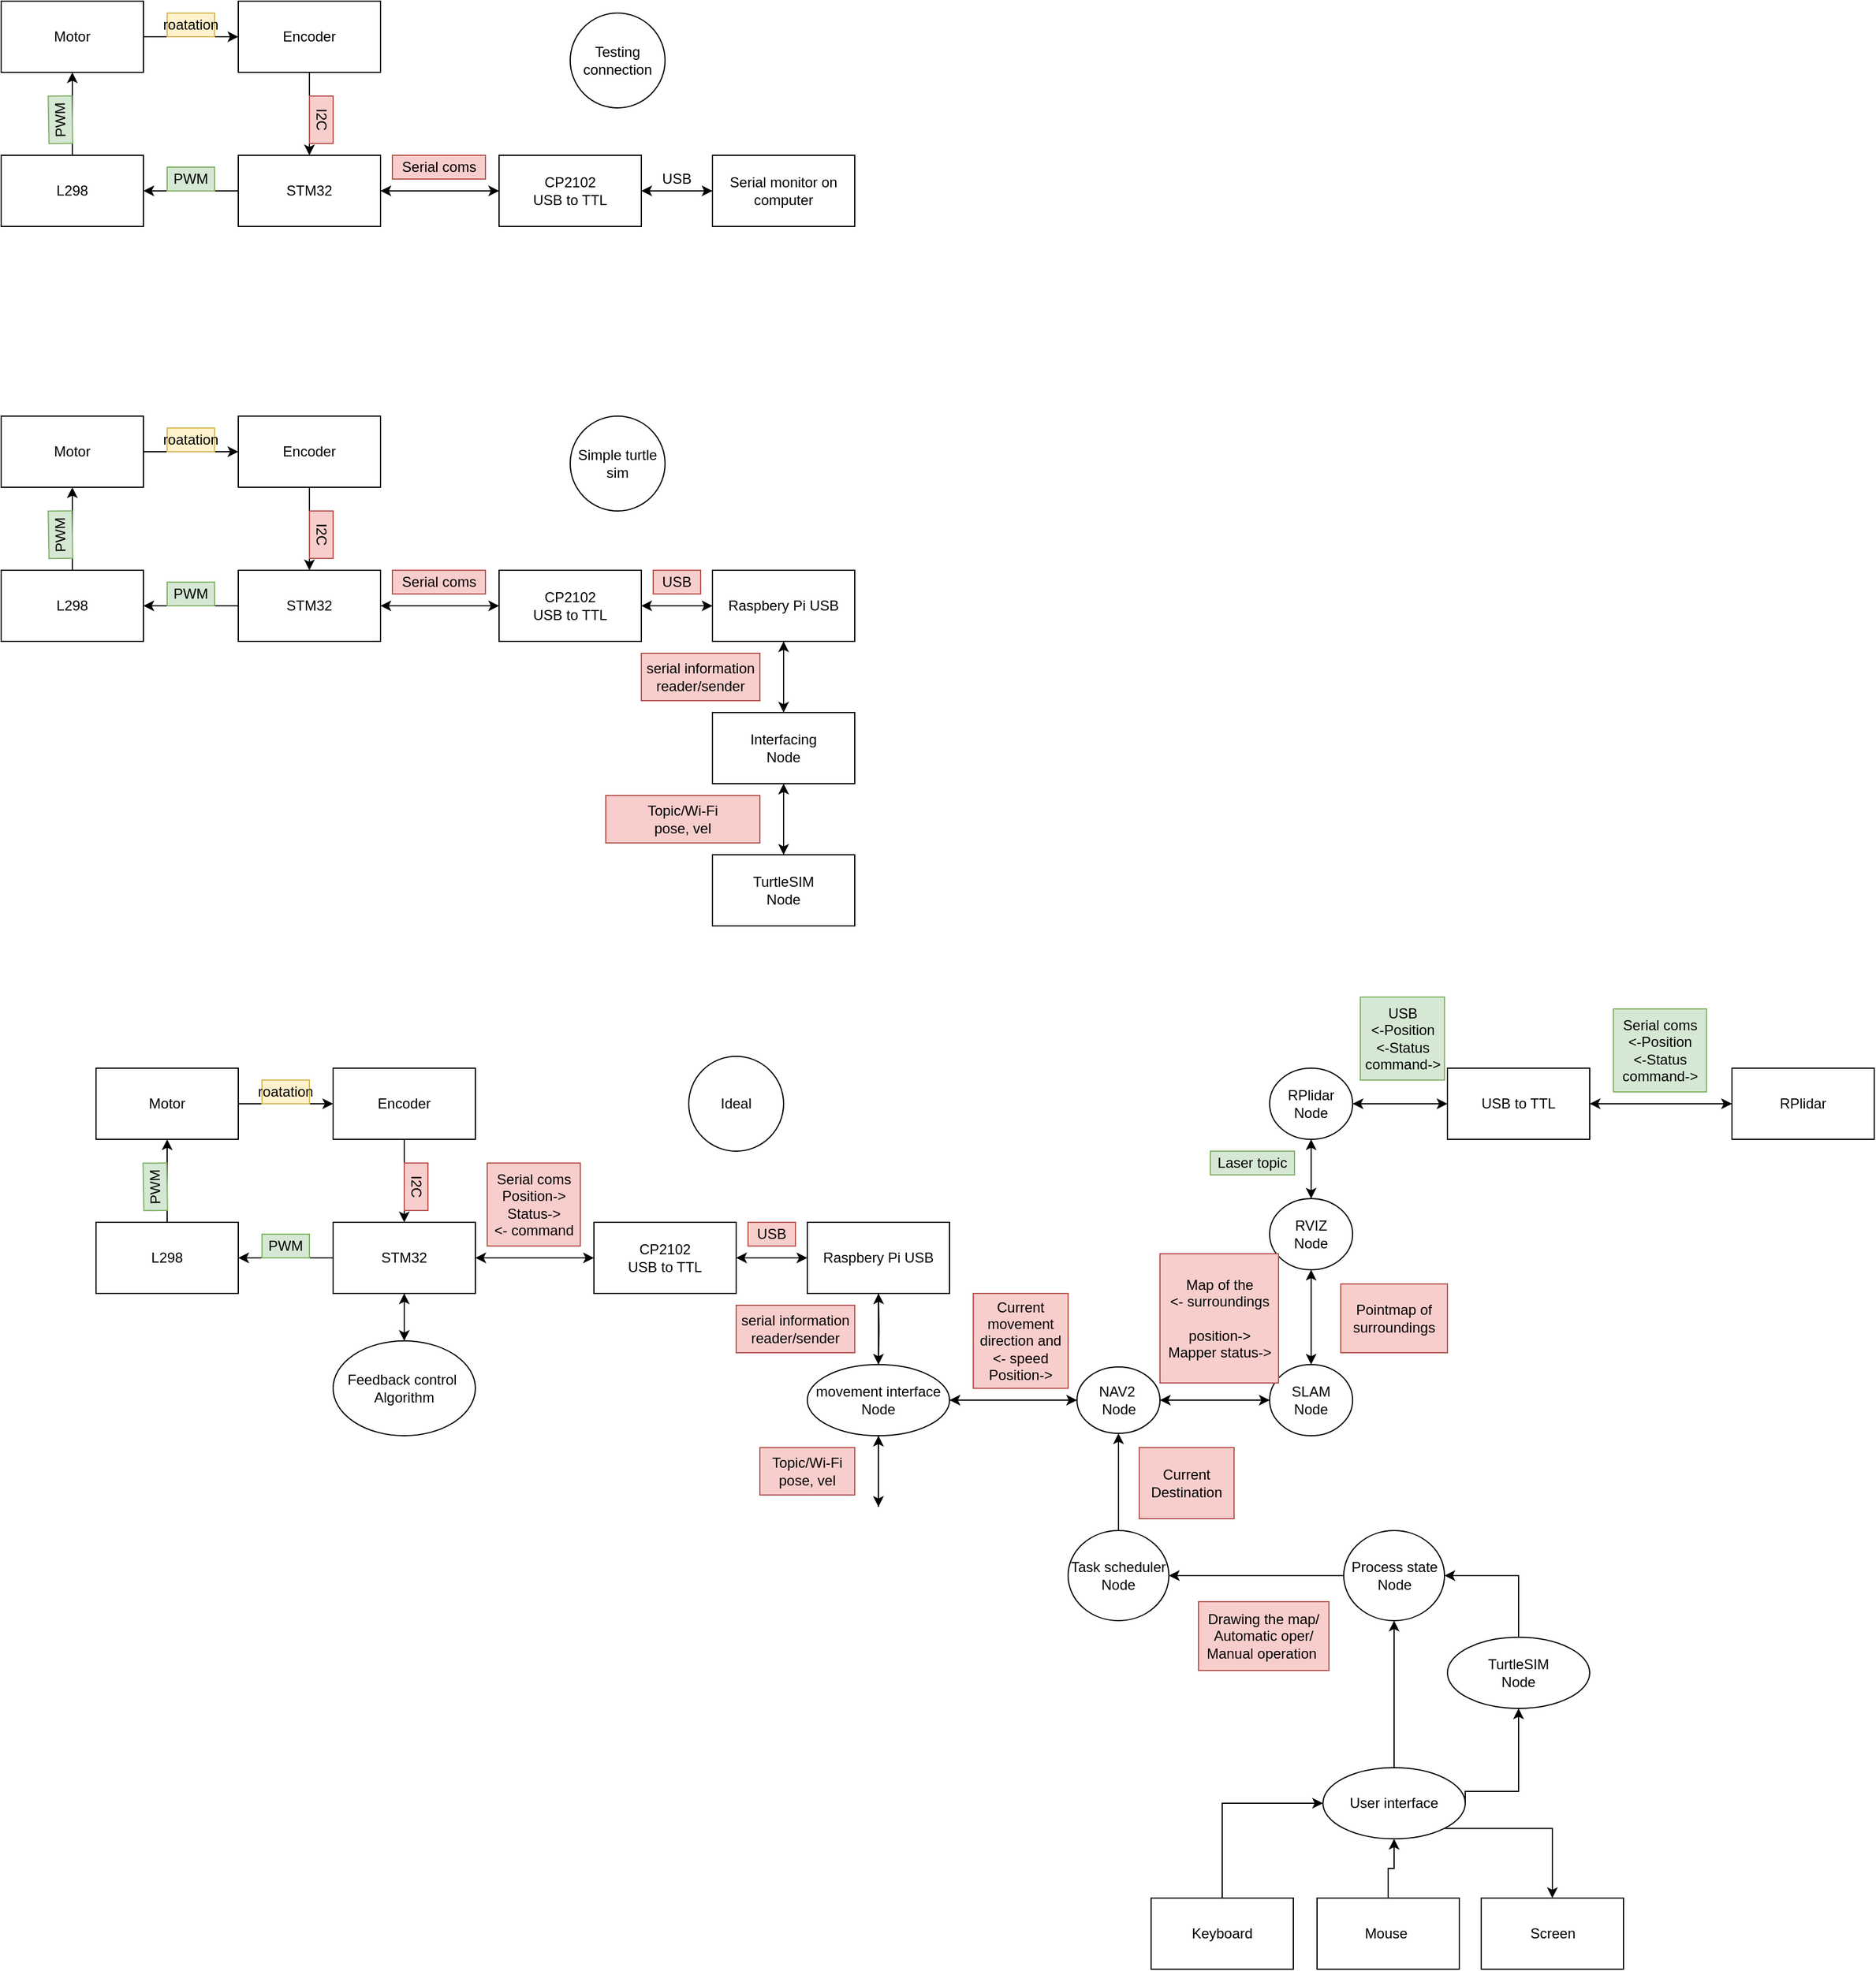 <mxfile version="13.0.3" type="device"><diagram id="LjjCrNY3zawK1fgdHUah" name="Page-1"><mxGraphModel dx="2247" dy="1360" grid="1" gridSize="10" guides="1" tooltips="1" connect="1" arrows="1" fold="1" page="1" pageScale="1" pageWidth="827" pageHeight="1169" math="0" shadow="0"><root><mxCell id="0"/><mxCell id="1" parent="0"/><mxCell id="x7SY1QFS_XHlm3ETZyWU-7" style="edgeStyle=orthogonalEdgeStyle;rounded=0;orthogonalLoop=1;jettySize=auto;html=1;entryX=0.5;entryY=1;entryDx=0;entryDy=0;" edge="1" parent="1" source="x7SY1QFS_XHlm3ETZyWU-1" target="x7SY1QFS_XHlm3ETZyWU-2"><mxGeometry relative="1" as="geometry"/></mxCell><mxCell id="x7SY1QFS_XHlm3ETZyWU-1" value="L298" style="rounded=0;whiteSpace=wrap;html=1;" vertex="1" parent="1"><mxGeometry x="40" y="300" width="120" height="60" as="geometry"/></mxCell><mxCell id="x7SY1QFS_XHlm3ETZyWU-10" style="edgeStyle=orthogonalEdgeStyle;rounded=0;orthogonalLoop=1;jettySize=auto;html=1;entryX=0;entryY=0.5;entryDx=0;entryDy=0;" edge="1" parent="1" source="x7SY1QFS_XHlm3ETZyWU-2" target="x7SY1QFS_XHlm3ETZyWU-4"><mxGeometry relative="1" as="geometry"/></mxCell><mxCell id="x7SY1QFS_XHlm3ETZyWU-2" value="Motor" style="rounded=0;whiteSpace=wrap;html=1;" vertex="1" parent="1"><mxGeometry x="40" y="170" width="120" height="60" as="geometry"/></mxCell><mxCell id="x7SY1QFS_XHlm3ETZyWU-8" style="edgeStyle=orthogonalEdgeStyle;rounded=0;orthogonalLoop=1;jettySize=auto;html=1;" edge="1" parent="1" source="x7SY1QFS_XHlm3ETZyWU-3" target="x7SY1QFS_XHlm3ETZyWU-1"><mxGeometry relative="1" as="geometry"/></mxCell><mxCell id="x7SY1QFS_XHlm3ETZyWU-15" style="edgeStyle=orthogonalEdgeStyle;rounded=0;orthogonalLoop=1;jettySize=auto;html=1;entryX=0;entryY=0.5;entryDx=0;entryDy=0;" edge="1" parent="1" source="x7SY1QFS_XHlm3ETZyWU-3" target="x7SY1QFS_XHlm3ETZyWU-5"><mxGeometry relative="1" as="geometry"/></mxCell><mxCell id="x7SY1QFS_XHlm3ETZyWU-3" value="STM32" style="rounded=0;whiteSpace=wrap;html=1;" vertex="1" parent="1"><mxGeometry x="240" y="300" width="120" height="60" as="geometry"/></mxCell><mxCell id="x7SY1QFS_XHlm3ETZyWU-11" style="edgeStyle=orthogonalEdgeStyle;rounded=0;orthogonalLoop=1;jettySize=auto;html=1;entryX=0.5;entryY=0;entryDx=0;entryDy=0;" edge="1" parent="1" source="x7SY1QFS_XHlm3ETZyWU-4" target="x7SY1QFS_XHlm3ETZyWU-3"><mxGeometry relative="1" as="geometry"/></mxCell><mxCell id="x7SY1QFS_XHlm3ETZyWU-4" value="Encoder" style="rounded=0;whiteSpace=wrap;html=1;" vertex="1" parent="1"><mxGeometry x="240" y="170" width="120" height="60" as="geometry"/></mxCell><mxCell id="x7SY1QFS_XHlm3ETZyWU-18" style="edgeStyle=orthogonalEdgeStyle;rounded=0;orthogonalLoop=1;jettySize=auto;html=1;entryX=1;entryY=0.5;entryDx=0;entryDy=0;" edge="1" parent="1" source="x7SY1QFS_XHlm3ETZyWU-5" target="x7SY1QFS_XHlm3ETZyWU-3"><mxGeometry relative="1" as="geometry"><Array as="points"/></mxGeometry></mxCell><mxCell id="x7SY1QFS_XHlm3ETZyWU-19" style="edgeStyle=orthogonalEdgeStyle;rounded=0;orthogonalLoop=1;jettySize=auto;html=1;entryX=0;entryY=0.5;entryDx=0;entryDy=0;" edge="1" parent="1" source="x7SY1QFS_XHlm3ETZyWU-5" target="x7SY1QFS_XHlm3ETZyWU-6"><mxGeometry relative="1" as="geometry"/></mxCell><mxCell id="x7SY1QFS_XHlm3ETZyWU-5" value="CP2102&lt;br&gt;USB to TTL" style="rounded=0;whiteSpace=wrap;html=1;" vertex="1" parent="1"><mxGeometry x="460" y="300" width="120" height="60" as="geometry"/></mxCell><mxCell id="x7SY1QFS_XHlm3ETZyWU-20" style="edgeStyle=orthogonalEdgeStyle;rounded=0;orthogonalLoop=1;jettySize=auto;html=1;" edge="1" parent="1" source="x7SY1QFS_XHlm3ETZyWU-6" target="x7SY1QFS_XHlm3ETZyWU-5"><mxGeometry relative="1" as="geometry"/></mxCell><mxCell id="x7SY1QFS_XHlm3ETZyWU-6" value="Serial monitor on computer" style="rounded=0;whiteSpace=wrap;html=1;" vertex="1" parent="1"><mxGeometry x="640" y="300" width="120" height="60" as="geometry"/></mxCell><mxCell id="x7SY1QFS_XHlm3ETZyWU-9" value="PWM" style="text;html=1;strokeColor=#82b366;fillColor=#d5e8d4;align=center;verticalAlign=middle;whiteSpace=wrap;rounded=0;rotation=-91;" vertex="1" parent="1"><mxGeometry x="70" y="260" width="40" height="20" as="geometry"/></mxCell><mxCell id="x7SY1QFS_XHlm3ETZyWU-12" value="roatation" style="text;html=1;strokeColor=#d6b656;fillColor=#fff2cc;align=center;verticalAlign=middle;whiteSpace=wrap;rounded=0;" vertex="1" parent="1"><mxGeometry x="180" y="180" width="40" height="20" as="geometry"/></mxCell><mxCell id="x7SY1QFS_XHlm3ETZyWU-13" value="I2C" style="text;html=1;strokeColor=#b85450;fillColor=#f8cecc;align=center;verticalAlign=middle;whiteSpace=wrap;rounded=0;rotation=90;" vertex="1" parent="1"><mxGeometry x="290" y="260" width="40" height="20" as="geometry"/></mxCell><mxCell id="x7SY1QFS_XHlm3ETZyWU-14" value="PWM" style="text;html=1;strokeColor=#82b366;fillColor=#d5e8d4;align=center;verticalAlign=middle;whiteSpace=wrap;rounded=0;" vertex="1" parent="1"><mxGeometry x="180" y="310" width="40" height="20" as="geometry"/></mxCell><mxCell id="x7SY1QFS_XHlm3ETZyWU-16" value="Serial coms" style="text;html=1;strokeColor=#b85450;fillColor=#f8cecc;align=center;verticalAlign=middle;whiteSpace=wrap;rounded=0;" vertex="1" parent="1"><mxGeometry x="370" y="300" width="78.5" height="20" as="geometry"/></mxCell><mxCell id="x7SY1QFS_XHlm3ETZyWU-21" value="USB" style="text;html=1;strokeColor=none;fillColor=none;align=center;verticalAlign=middle;whiteSpace=wrap;rounded=0;" vertex="1" parent="1"><mxGeometry x="590" y="310" width="40" height="20" as="geometry"/></mxCell><mxCell id="x7SY1QFS_XHlm3ETZyWU-23" style="edgeStyle=orthogonalEdgeStyle;rounded=0;orthogonalLoop=1;jettySize=auto;html=1;entryX=0.5;entryY=1;entryDx=0;entryDy=0;" edge="1" parent="1" source="x7SY1QFS_XHlm3ETZyWU-24" target="x7SY1QFS_XHlm3ETZyWU-26"><mxGeometry relative="1" as="geometry"/></mxCell><mxCell id="x7SY1QFS_XHlm3ETZyWU-24" value="L298" style="rounded=0;whiteSpace=wrap;html=1;" vertex="1" parent="1"><mxGeometry x="40" y="650" width="120" height="60" as="geometry"/></mxCell><mxCell id="x7SY1QFS_XHlm3ETZyWU-25" style="edgeStyle=orthogonalEdgeStyle;rounded=0;orthogonalLoop=1;jettySize=auto;html=1;entryX=0;entryY=0.5;entryDx=0;entryDy=0;" edge="1" parent="1" source="x7SY1QFS_XHlm3ETZyWU-26" target="x7SY1QFS_XHlm3ETZyWU-31"><mxGeometry relative="1" as="geometry"/></mxCell><mxCell id="x7SY1QFS_XHlm3ETZyWU-26" value="Motor" style="rounded=0;whiteSpace=wrap;html=1;" vertex="1" parent="1"><mxGeometry x="40" y="520" width="120" height="60" as="geometry"/></mxCell><mxCell id="x7SY1QFS_XHlm3ETZyWU-27" style="edgeStyle=orthogonalEdgeStyle;rounded=0;orthogonalLoop=1;jettySize=auto;html=1;" edge="1" parent="1" source="x7SY1QFS_XHlm3ETZyWU-29" target="x7SY1QFS_XHlm3ETZyWU-24"><mxGeometry relative="1" as="geometry"/></mxCell><mxCell id="x7SY1QFS_XHlm3ETZyWU-28" style="edgeStyle=orthogonalEdgeStyle;rounded=0;orthogonalLoop=1;jettySize=auto;html=1;entryX=0;entryY=0.5;entryDx=0;entryDy=0;" edge="1" parent="1" source="x7SY1QFS_XHlm3ETZyWU-29" target="x7SY1QFS_XHlm3ETZyWU-34"><mxGeometry relative="1" as="geometry"/></mxCell><mxCell id="x7SY1QFS_XHlm3ETZyWU-29" value="STM32" style="rounded=0;whiteSpace=wrap;html=1;" vertex="1" parent="1"><mxGeometry x="240" y="650" width="120" height="60" as="geometry"/></mxCell><mxCell id="x7SY1QFS_XHlm3ETZyWU-30" style="edgeStyle=orthogonalEdgeStyle;rounded=0;orthogonalLoop=1;jettySize=auto;html=1;entryX=0.5;entryY=0;entryDx=0;entryDy=0;" edge="1" parent="1" source="x7SY1QFS_XHlm3ETZyWU-31" target="x7SY1QFS_XHlm3ETZyWU-29"><mxGeometry relative="1" as="geometry"/></mxCell><mxCell id="x7SY1QFS_XHlm3ETZyWU-31" value="Encoder" style="rounded=0;whiteSpace=wrap;html=1;" vertex="1" parent="1"><mxGeometry x="240" y="520" width="120" height="60" as="geometry"/></mxCell><mxCell id="x7SY1QFS_XHlm3ETZyWU-32" style="edgeStyle=orthogonalEdgeStyle;rounded=0;orthogonalLoop=1;jettySize=auto;html=1;entryX=1;entryY=0.5;entryDx=0;entryDy=0;" edge="1" parent="1" source="x7SY1QFS_XHlm3ETZyWU-34" target="x7SY1QFS_XHlm3ETZyWU-29"><mxGeometry relative="1" as="geometry"><Array as="points"/></mxGeometry></mxCell><mxCell id="x7SY1QFS_XHlm3ETZyWU-33" style="edgeStyle=orthogonalEdgeStyle;rounded=0;orthogonalLoop=1;jettySize=auto;html=1;entryX=0;entryY=0.5;entryDx=0;entryDy=0;" edge="1" parent="1" source="x7SY1QFS_XHlm3ETZyWU-34" target="x7SY1QFS_XHlm3ETZyWU-36"><mxGeometry relative="1" as="geometry"/></mxCell><mxCell id="x7SY1QFS_XHlm3ETZyWU-34" value="CP2102&lt;br&gt;USB to TTL" style="rounded=0;whiteSpace=wrap;html=1;" vertex="1" parent="1"><mxGeometry x="460" y="650" width="120" height="60" as="geometry"/></mxCell><mxCell id="x7SY1QFS_XHlm3ETZyWU-35" style="edgeStyle=orthogonalEdgeStyle;rounded=0;orthogonalLoop=1;jettySize=auto;html=1;" edge="1" parent="1" source="x7SY1QFS_XHlm3ETZyWU-36" target="x7SY1QFS_XHlm3ETZyWU-34"><mxGeometry relative="1" as="geometry"/></mxCell><mxCell id="x7SY1QFS_XHlm3ETZyWU-45" style="edgeStyle=orthogonalEdgeStyle;rounded=0;orthogonalLoop=1;jettySize=auto;html=1;entryX=0.5;entryY=0;entryDx=0;entryDy=0;" edge="1" parent="1" source="x7SY1QFS_XHlm3ETZyWU-36" target="x7SY1QFS_XHlm3ETZyWU-43"><mxGeometry relative="1" as="geometry"/></mxCell><mxCell id="x7SY1QFS_XHlm3ETZyWU-36" value="Raspbery Pi USB" style="rounded=0;whiteSpace=wrap;html=1;" vertex="1" parent="1"><mxGeometry x="640" y="650" width="120" height="60" as="geometry"/></mxCell><mxCell id="x7SY1QFS_XHlm3ETZyWU-37" value="PWM" style="text;html=1;strokeColor=#82b366;fillColor=#d5e8d4;align=center;verticalAlign=middle;whiteSpace=wrap;rounded=0;rotation=-91;" vertex="1" parent="1"><mxGeometry x="70" y="610" width="40" height="20" as="geometry"/></mxCell><mxCell id="x7SY1QFS_XHlm3ETZyWU-38" value="roatation" style="text;html=1;strokeColor=#d6b656;fillColor=#fff2cc;align=center;verticalAlign=middle;whiteSpace=wrap;rounded=0;" vertex="1" parent="1"><mxGeometry x="180" y="530" width="40" height="20" as="geometry"/></mxCell><mxCell id="x7SY1QFS_XHlm3ETZyWU-39" value="I2C" style="text;html=1;strokeColor=#b85450;fillColor=#f8cecc;align=center;verticalAlign=middle;whiteSpace=wrap;rounded=0;rotation=90;" vertex="1" parent="1"><mxGeometry x="290" y="610" width="40" height="20" as="geometry"/></mxCell><mxCell id="x7SY1QFS_XHlm3ETZyWU-40" value="PWM" style="text;html=1;strokeColor=#82b366;fillColor=#d5e8d4;align=center;verticalAlign=middle;whiteSpace=wrap;rounded=0;" vertex="1" parent="1"><mxGeometry x="180" y="660" width="40" height="20" as="geometry"/></mxCell><mxCell id="x7SY1QFS_XHlm3ETZyWU-41" value="Serial coms" style="text;html=1;strokeColor=#b85450;fillColor=#f8cecc;align=center;verticalAlign=middle;whiteSpace=wrap;rounded=0;" vertex="1" parent="1"><mxGeometry x="370" y="650" width="78.5" height="20" as="geometry"/></mxCell><mxCell id="x7SY1QFS_XHlm3ETZyWU-42" value="USB" style="text;html=1;strokeColor=#b85450;fillColor=#f8cecc;align=center;verticalAlign=middle;whiteSpace=wrap;rounded=0;" vertex="1" parent="1"><mxGeometry x="590" y="650" width="40" height="20" as="geometry"/></mxCell><mxCell id="x7SY1QFS_XHlm3ETZyWU-46" style="edgeStyle=orthogonalEdgeStyle;rounded=0;orthogonalLoop=1;jettySize=auto;html=1;entryX=0.5;entryY=1;entryDx=0;entryDy=0;" edge="1" parent="1" source="x7SY1QFS_XHlm3ETZyWU-43" target="x7SY1QFS_XHlm3ETZyWU-36"><mxGeometry relative="1" as="geometry"/></mxCell><mxCell id="x7SY1QFS_XHlm3ETZyWU-51" style="edgeStyle=orthogonalEdgeStyle;rounded=0;orthogonalLoop=1;jettySize=auto;html=1;entryX=0.5;entryY=0;entryDx=0;entryDy=0;" edge="1" parent="1" source="x7SY1QFS_XHlm3ETZyWU-43" target="x7SY1QFS_XHlm3ETZyWU-44"><mxGeometry relative="1" as="geometry"/></mxCell><mxCell id="x7SY1QFS_XHlm3ETZyWU-43" value="Interfacing&lt;br&gt;Node" style="rounded=0;whiteSpace=wrap;html=1;" vertex="1" parent="1"><mxGeometry x="640" y="770" width="120" height="60" as="geometry"/></mxCell><mxCell id="x7SY1QFS_XHlm3ETZyWU-52" style="edgeStyle=orthogonalEdgeStyle;rounded=0;orthogonalLoop=1;jettySize=auto;html=1;entryX=0.5;entryY=1;entryDx=0;entryDy=0;" edge="1" parent="1" source="x7SY1QFS_XHlm3ETZyWU-44" target="x7SY1QFS_XHlm3ETZyWU-43"><mxGeometry relative="1" as="geometry"/></mxCell><mxCell id="x7SY1QFS_XHlm3ETZyWU-44" value="TurtleSIM&lt;br&gt;Node" style="rounded=0;whiteSpace=wrap;html=1;" vertex="1" parent="1"><mxGeometry x="640" y="890" width="120" height="60" as="geometry"/></mxCell><mxCell id="x7SY1QFS_XHlm3ETZyWU-49" value="serial information reader/sender" style="text;html=1;strokeColor=#b85450;fillColor=#f8cecc;align=center;verticalAlign=middle;whiteSpace=wrap;rounded=0;" vertex="1" parent="1"><mxGeometry x="580" y="720" width="100" height="40" as="geometry"/></mxCell><mxCell id="x7SY1QFS_XHlm3ETZyWU-53" value="Topic/Wi-Fi&lt;br&gt;pose, vel" style="text;html=1;strokeColor=#b85450;fillColor=#f8cecc;align=center;verticalAlign=middle;whiteSpace=wrap;rounded=0;" vertex="1" parent="1"><mxGeometry x="550" y="840" width="130" height="40" as="geometry"/></mxCell><mxCell id="x7SY1QFS_XHlm3ETZyWU-55" style="edgeStyle=orthogonalEdgeStyle;rounded=0;orthogonalLoop=1;jettySize=auto;html=1;entryX=0.5;entryY=1;entryDx=0;entryDy=0;" edge="1" parent="1" source="x7SY1QFS_XHlm3ETZyWU-56" target="x7SY1QFS_XHlm3ETZyWU-58"><mxGeometry relative="1" as="geometry"/></mxCell><mxCell id="x7SY1QFS_XHlm3ETZyWU-56" value="L298" style="rounded=0;whiteSpace=wrap;html=1;" vertex="1" parent="1"><mxGeometry x="120" y="1200" width="120" height="60" as="geometry"/></mxCell><mxCell id="x7SY1QFS_XHlm3ETZyWU-57" style="edgeStyle=orthogonalEdgeStyle;rounded=0;orthogonalLoop=1;jettySize=auto;html=1;entryX=0;entryY=0.5;entryDx=0;entryDy=0;" edge="1" parent="1" source="x7SY1QFS_XHlm3ETZyWU-58" target="x7SY1QFS_XHlm3ETZyWU-63"><mxGeometry relative="1" as="geometry"/></mxCell><mxCell id="x7SY1QFS_XHlm3ETZyWU-58" value="Motor" style="rounded=0;whiteSpace=wrap;html=1;" vertex="1" parent="1"><mxGeometry x="120" y="1070" width="120" height="60" as="geometry"/></mxCell><mxCell id="x7SY1QFS_XHlm3ETZyWU-59" style="edgeStyle=orthogonalEdgeStyle;rounded=0;orthogonalLoop=1;jettySize=auto;html=1;" edge="1" parent="1" source="x7SY1QFS_XHlm3ETZyWU-61" target="x7SY1QFS_XHlm3ETZyWU-56"><mxGeometry relative="1" as="geometry"/></mxCell><mxCell id="x7SY1QFS_XHlm3ETZyWU-60" style="edgeStyle=orthogonalEdgeStyle;rounded=0;orthogonalLoop=1;jettySize=auto;html=1;entryX=0;entryY=0.5;entryDx=0;entryDy=0;" edge="1" parent="1" source="x7SY1QFS_XHlm3ETZyWU-61" target="x7SY1QFS_XHlm3ETZyWU-66"><mxGeometry relative="1" as="geometry"/></mxCell><mxCell id="x7SY1QFS_XHlm3ETZyWU-91" style="edgeStyle=orthogonalEdgeStyle;rounded=0;orthogonalLoop=1;jettySize=auto;html=1;entryX=0.5;entryY=0;entryDx=0;entryDy=0;" edge="1" parent="1" source="x7SY1QFS_XHlm3ETZyWU-61" target="x7SY1QFS_XHlm3ETZyWU-87"><mxGeometry relative="1" as="geometry"/></mxCell><mxCell id="x7SY1QFS_XHlm3ETZyWU-61" value="STM32" style="rounded=0;whiteSpace=wrap;html=1;" vertex="1" parent="1"><mxGeometry x="320" y="1200" width="120" height="60" as="geometry"/></mxCell><mxCell id="x7SY1QFS_XHlm3ETZyWU-62" style="edgeStyle=orthogonalEdgeStyle;rounded=0;orthogonalLoop=1;jettySize=auto;html=1;entryX=0.5;entryY=0;entryDx=0;entryDy=0;" edge="1" parent="1" source="x7SY1QFS_XHlm3ETZyWU-63" target="x7SY1QFS_XHlm3ETZyWU-61"><mxGeometry relative="1" as="geometry"/></mxCell><mxCell id="x7SY1QFS_XHlm3ETZyWU-63" value="Encoder" style="rounded=0;whiteSpace=wrap;html=1;" vertex="1" parent="1"><mxGeometry x="320" y="1070" width="120" height="60" as="geometry"/></mxCell><mxCell id="x7SY1QFS_XHlm3ETZyWU-64" style="edgeStyle=orthogonalEdgeStyle;rounded=0;orthogonalLoop=1;jettySize=auto;html=1;entryX=1;entryY=0.5;entryDx=0;entryDy=0;" edge="1" parent="1" source="x7SY1QFS_XHlm3ETZyWU-66" target="x7SY1QFS_XHlm3ETZyWU-61"><mxGeometry relative="1" as="geometry"><Array as="points"/></mxGeometry></mxCell><mxCell id="x7SY1QFS_XHlm3ETZyWU-65" style="edgeStyle=orthogonalEdgeStyle;rounded=0;orthogonalLoop=1;jettySize=auto;html=1;entryX=0;entryY=0.5;entryDx=0;entryDy=0;" edge="1" parent="1" source="x7SY1QFS_XHlm3ETZyWU-66" target="x7SY1QFS_XHlm3ETZyWU-69"><mxGeometry relative="1" as="geometry"/></mxCell><mxCell id="x7SY1QFS_XHlm3ETZyWU-66" value="CP2102&lt;br&gt;USB to TTL" style="rounded=0;whiteSpace=wrap;html=1;" vertex="1" parent="1"><mxGeometry x="540" y="1200" width="120" height="60" as="geometry"/></mxCell><mxCell id="x7SY1QFS_XHlm3ETZyWU-67" style="edgeStyle=orthogonalEdgeStyle;rounded=0;orthogonalLoop=1;jettySize=auto;html=1;" edge="1" parent="1" source="x7SY1QFS_XHlm3ETZyWU-69" target="x7SY1QFS_XHlm3ETZyWU-66"><mxGeometry relative="1" as="geometry"/></mxCell><mxCell id="x7SY1QFS_XHlm3ETZyWU-68" style="edgeStyle=orthogonalEdgeStyle;rounded=0;orthogonalLoop=1;jettySize=auto;html=1;entryX=0.5;entryY=0;entryDx=0;entryDy=0;" edge="1" parent="1" source="x7SY1QFS_XHlm3ETZyWU-69"><mxGeometry relative="1" as="geometry"><mxPoint x="780" y="1320" as="targetPoint"/></mxGeometry></mxCell><mxCell id="x7SY1QFS_XHlm3ETZyWU-69" value="Raspbery Pi USB" style="rounded=0;whiteSpace=wrap;html=1;" vertex="1" parent="1"><mxGeometry x="720" y="1200" width="120" height="60" as="geometry"/></mxCell><mxCell id="x7SY1QFS_XHlm3ETZyWU-70" value="PWM" style="text;html=1;strokeColor=#82b366;fillColor=#d5e8d4;align=center;verticalAlign=middle;whiteSpace=wrap;rounded=0;rotation=-91;" vertex="1" parent="1"><mxGeometry x="150" y="1160" width="40" height="20" as="geometry"/></mxCell><mxCell id="x7SY1QFS_XHlm3ETZyWU-71" value="roatation" style="text;html=1;strokeColor=#d6b656;fillColor=#fff2cc;align=center;verticalAlign=middle;whiteSpace=wrap;rounded=0;" vertex="1" parent="1"><mxGeometry x="260" y="1080" width="40" height="20" as="geometry"/></mxCell><mxCell id="x7SY1QFS_XHlm3ETZyWU-72" value="I2C" style="text;html=1;strokeColor=#b85450;fillColor=#f8cecc;align=center;verticalAlign=middle;whiteSpace=wrap;rounded=0;rotation=90;" vertex="1" parent="1"><mxGeometry x="370" y="1160" width="40" height="20" as="geometry"/></mxCell><mxCell id="x7SY1QFS_XHlm3ETZyWU-73" value="PWM" style="text;html=1;strokeColor=#82b366;fillColor=#d5e8d4;align=center;verticalAlign=middle;whiteSpace=wrap;rounded=0;" vertex="1" parent="1"><mxGeometry x="260" y="1210" width="40" height="20" as="geometry"/></mxCell><mxCell id="x7SY1QFS_XHlm3ETZyWU-74" value="Serial coms&lt;br&gt;Position-&amp;gt;&lt;br&gt;Status-&amp;gt;&lt;br&gt;&amp;lt;- command" style="text;html=1;strokeColor=#b85450;fillColor=#f8cecc;align=center;verticalAlign=middle;whiteSpace=wrap;rounded=0;" vertex="1" parent="1"><mxGeometry x="450" y="1150" width="78.5" height="70" as="geometry"/></mxCell><mxCell id="x7SY1QFS_XHlm3ETZyWU-75" value="USB" style="text;html=1;strokeColor=#b85450;fillColor=#f8cecc;align=center;verticalAlign=middle;whiteSpace=wrap;rounded=0;" vertex="1" parent="1"><mxGeometry x="670" y="1200" width="40" height="20" as="geometry"/></mxCell><mxCell id="x7SY1QFS_XHlm3ETZyWU-76" style="edgeStyle=orthogonalEdgeStyle;rounded=0;orthogonalLoop=1;jettySize=auto;html=1;entryX=0.5;entryY=1;entryDx=0;entryDy=0;" edge="1" parent="1" target="x7SY1QFS_XHlm3ETZyWU-69"><mxGeometry relative="1" as="geometry"><mxPoint x="780" y="1320" as="sourcePoint"/></mxGeometry></mxCell><mxCell id="x7SY1QFS_XHlm3ETZyWU-77" style="edgeStyle=orthogonalEdgeStyle;rounded=0;orthogonalLoop=1;jettySize=auto;html=1;entryX=0.5;entryY=0;entryDx=0;entryDy=0;" edge="1" parent="1"><mxGeometry relative="1" as="geometry"><mxPoint x="780" y="1380" as="sourcePoint"/><mxPoint x="780" y="1440" as="targetPoint"/></mxGeometry></mxCell><mxCell id="x7SY1QFS_XHlm3ETZyWU-79" style="edgeStyle=orthogonalEdgeStyle;rounded=0;orthogonalLoop=1;jettySize=auto;html=1;entryX=0.5;entryY=1;entryDx=0;entryDy=0;" edge="1" parent="1"><mxGeometry relative="1" as="geometry"><mxPoint x="780" y="1440" as="sourcePoint"/><mxPoint x="780" y="1380" as="targetPoint"/></mxGeometry></mxCell><mxCell id="x7SY1QFS_XHlm3ETZyWU-81" value="serial information reader/sender" style="text;html=1;strokeColor=#b85450;fillColor=#f8cecc;align=center;verticalAlign=middle;whiteSpace=wrap;rounded=0;" vertex="1" parent="1"><mxGeometry x="660" y="1270" width="100" height="40" as="geometry"/></mxCell><mxCell id="x7SY1QFS_XHlm3ETZyWU-82" value="Topic/Wi-Fi&lt;br&gt;pose, vel" style="text;html=1;strokeColor=#b85450;fillColor=#f8cecc;align=center;verticalAlign=middle;whiteSpace=wrap;rounded=0;" vertex="1" parent="1"><mxGeometry x="680" y="1390" width="80" height="40" as="geometry"/></mxCell><mxCell id="x7SY1QFS_XHlm3ETZyWU-83" value="Testing connection" style="ellipse;whiteSpace=wrap;html=1;aspect=fixed;" vertex="1" parent="1"><mxGeometry x="520" y="180" width="80" height="80" as="geometry"/></mxCell><mxCell id="x7SY1QFS_XHlm3ETZyWU-84" value="Simple turtle sim" style="ellipse;whiteSpace=wrap;html=1;aspect=fixed;" vertex="1" parent="1"><mxGeometry x="520" y="520" width="80" height="80" as="geometry"/></mxCell><mxCell id="x7SY1QFS_XHlm3ETZyWU-85" value="Ideal" style="ellipse;whiteSpace=wrap;html=1;aspect=fixed;" vertex="1" parent="1"><mxGeometry x="620" y="1060" width="80" height="80" as="geometry"/></mxCell><mxCell id="x7SY1QFS_XHlm3ETZyWU-92" style="edgeStyle=orthogonalEdgeStyle;rounded=0;orthogonalLoop=1;jettySize=auto;html=1;entryX=0.5;entryY=1;entryDx=0;entryDy=0;" edge="1" parent="1" source="x7SY1QFS_XHlm3ETZyWU-87" target="x7SY1QFS_XHlm3ETZyWU-61"><mxGeometry relative="1" as="geometry"/></mxCell><mxCell id="x7SY1QFS_XHlm3ETZyWU-87" value="Feedback control&amp;nbsp;&lt;br&gt;Algorithm" style="ellipse;whiteSpace=wrap;html=1;" vertex="1" parent="1"><mxGeometry x="320" y="1300" width="120" height="80" as="geometry"/></mxCell><mxCell id="x7SY1QFS_XHlm3ETZyWU-126" style="edgeStyle=orthogonalEdgeStyle;rounded=0;orthogonalLoop=1;jettySize=auto;html=1;entryX=0.5;entryY=1;entryDx=0;entryDy=0;" edge="1" parent="1" source="x7SY1QFS_XHlm3ETZyWU-88" target="x7SY1QFS_XHlm3ETZyWU-96"><mxGeometry relative="1" as="geometry"><mxPoint x="982.5" y="1380" as="targetPoint"/></mxGeometry></mxCell><mxCell id="x7SY1QFS_XHlm3ETZyWU-88" value="Task scheduler&lt;br&gt;Node" style="ellipse;whiteSpace=wrap;html=1;" vertex="1" parent="1"><mxGeometry x="940" y="1460" width="85" height="76" as="geometry"/></mxCell><mxCell id="x7SY1QFS_XHlm3ETZyWU-121" style="edgeStyle=orthogonalEdgeStyle;rounded=0;orthogonalLoop=1;jettySize=auto;html=1;entryX=0;entryY=0.5;entryDx=0;entryDy=0;" edge="1" parent="1" source="x7SY1QFS_XHlm3ETZyWU-89" target="x7SY1QFS_XHlm3ETZyWU-96"><mxGeometry relative="1" as="geometry"/></mxCell><mxCell id="x7SY1QFS_XHlm3ETZyWU-89" value="&lt;span&gt;movement interface&lt;/span&gt;&lt;br&gt;&lt;span&gt;Node&lt;/span&gt;" style="ellipse;whiteSpace=wrap;html=1;" vertex="1" parent="1"><mxGeometry x="720" y="1320" width="120" height="60" as="geometry"/></mxCell><mxCell id="x7SY1QFS_XHlm3ETZyWU-152" style="edgeStyle=orthogonalEdgeStyle;rounded=0;orthogonalLoop=1;jettySize=auto;html=1;entryX=1;entryY=0.5;entryDx=0;entryDy=0;" edge="1" parent="1" source="x7SY1QFS_XHlm3ETZyWU-90" target="x7SY1QFS_XHlm3ETZyWU-138"><mxGeometry relative="1" as="geometry"><Array as="points"><mxPoint x="1320" y="1498"/></Array></mxGeometry></mxCell><mxCell id="x7SY1QFS_XHlm3ETZyWU-90" value="TurtleSIM&lt;br&gt;Node" style="ellipse;whiteSpace=wrap;html=1;" vertex="1" parent="1"><mxGeometry x="1260" y="1550" width="120" height="60" as="geometry"/></mxCell><mxCell id="x7SY1QFS_XHlm3ETZyWU-122" style="edgeStyle=orthogonalEdgeStyle;rounded=0;orthogonalLoop=1;jettySize=auto;html=1;" edge="1" parent="1" source="x7SY1QFS_XHlm3ETZyWU-96" target="x7SY1QFS_XHlm3ETZyWU-89"><mxGeometry relative="1" as="geometry"/></mxCell><mxCell id="x7SY1QFS_XHlm3ETZyWU-123" style="edgeStyle=orthogonalEdgeStyle;rounded=0;orthogonalLoop=1;jettySize=auto;html=1;" edge="1" parent="1" source="x7SY1QFS_XHlm3ETZyWU-96" target="x7SY1QFS_XHlm3ETZyWU-102"><mxGeometry relative="1" as="geometry"/></mxCell><mxCell id="x7SY1QFS_XHlm3ETZyWU-96" value="NAV2&amp;nbsp;&lt;br&gt;Node" style="ellipse;whiteSpace=wrap;html=1;" vertex="1" parent="1"><mxGeometry x="947.5" y="1322" width="70" height="56" as="geometry"/></mxCell><mxCell id="x7SY1QFS_XHlm3ETZyWU-112" style="edgeStyle=orthogonalEdgeStyle;rounded=0;orthogonalLoop=1;jettySize=auto;html=1;" edge="1" parent="1" source="x7SY1QFS_XHlm3ETZyWU-98" target="x7SY1QFS_XHlm3ETZyWU-103"><mxGeometry relative="1" as="geometry"/></mxCell><mxCell id="x7SY1QFS_XHlm3ETZyWU-114" style="edgeStyle=orthogonalEdgeStyle;rounded=0;orthogonalLoop=1;jettySize=auto;html=1;entryX=0.5;entryY=0;entryDx=0;entryDy=0;" edge="1" parent="1" source="x7SY1QFS_XHlm3ETZyWU-98" target="x7SY1QFS_XHlm3ETZyWU-102"><mxGeometry relative="1" as="geometry"/></mxCell><mxCell id="x7SY1QFS_XHlm3ETZyWU-98" value="RVIZ &lt;br&gt;Node" style="ellipse;whiteSpace=wrap;html=1;" vertex="1" parent="1"><mxGeometry x="1110" y="1180" width="70" height="60" as="geometry"/></mxCell><mxCell id="x7SY1QFS_XHlm3ETZyWU-115" style="edgeStyle=orthogonalEdgeStyle;rounded=0;orthogonalLoop=1;jettySize=auto;html=1;entryX=0.5;entryY=1;entryDx=0;entryDy=0;" edge="1" parent="1" source="x7SY1QFS_XHlm3ETZyWU-102" target="x7SY1QFS_XHlm3ETZyWU-98"><mxGeometry relative="1" as="geometry"/></mxCell><mxCell id="x7SY1QFS_XHlm3ETZyWU-124" style="edgeStyle=orthogonalEdgeStyle;rounded=0;orthogonalLoop=1;jettySize=auto;html=1;entryX=1;entryY=0.5;entryDx=0;entryDy=0;" edge="1" parent="1" source="x7SY1QFS_XHlm3ETZyWU-102" target="x7SY1QFS_XHlm3ETZyWU-96"><mxGeometry relative="1" as="geometry"/></mxCell><mxCell id="x7SY1QFS_XHlm3ETZyWU-102" value="SLAM&lt;br&gt;Node" style="ellipse;whiteSpace=wrap;html=1;" vertex="1" parent="1"><mxGeometry x="1110" y="1320" width="70" height="60" as="geometry"/></mxCell><mxCell id="x7SY1QFS_XHlm3ETZyWU-111" style="edgeStyle=orthogonalEdgeStyle;rounded=0;orthogonalLoop=1;jettySize=auto;html=1;" edge="1" parent="1" source="x7SY1QFS_XHlm3ETZyWU-103" target="x7SY1QFS_XHlm3ETZyWU-104"><mxGeometry relative="1" as="geometry"/></mxCell><mxCell id="x7SY1QFS_XHlm3ETZyWU-113" style="edgeStyle=orthogonalEdgeStyle;rounded=0;orthogonalLoop=1;jettySize=auto;html=1;" edge="1" parent="1" source="x7SY1QFS_XHlm3ETZyWU-103" target="x7SY1QFS_XHlm3ETZyWU-98"><mxGeometry relative="1" as="geometry"/></mxCell><mxCell id="x7SY1QFS_XHlm3ETZyWU-103" value="RPlidar&lt;br&gt;Node" style="ellipse;whiteSpace=wrap;html=1;" vertex="1" parent="1"><mxGeometry x="1110" y="1070" width="70" height="60" as="geometry"/></mxCell><mxCell id="x7SY1QFS_XHlm3ETZyWU-109" style="edgeStyle=orthogonalEdgeStyle;rounded=0;orthogonalLoop=1;jettySize=auto;html=1;" edge="1" parent="1" source="x7SY1QFS_XHlm3ETZyWU-104" target="x7SY1QFS_XHlm3ETZyWU-107"><mxGeometry relative="1" as="geometry"/></mxCell><mxCell id="x7SY1QFS_XHlm3ETZyWU-119" style="edgeStyle=orthogonalEdgeStyle;rounded=0;orthogonalLoop=1;jettySize=auto;html=1;entryX=1;entryY=0.5;entryDx=0;entryDy=0;" edge="1" parent="1" source="x7SY1QFS_XHlm3ETZyWU-104" target="x7SY1QFS_XHlm3ETZyWU-103"><mxGeometry relative="1" as="geometry"/></mxCell><mxCell id="x7SY1QFS_XHlm3ETZyWU-104" value="USB to TTL" style="rounded=0;whiteSpace=wrap;html=1;" vertex="1" parent="1"><mxGeometry x="1260" y="1070" width="120" height="60" as="geometry"/></mxCell><mxCell id="x7SY1QFS_XHlm3ETZyWU-108" style="edgeStyle=orthogonalEdgeStyle;rounded=0;orthogonalLoop=1;jettySize=auto;html=1;" edge="1" parent="1" source="x7SY1QFS_XHlm3ETZyWU-107" target="x7SY1QFS_XHlm3ETZyWU-104"><mxGeometry relative="1" as="geometry"/></mxCell><mxCell id="x7SY1QFS_XHlm3ETZyWU-107" value="RPlidar" style="rounded=0;whiteSpace=wrap;html=1;" vertex="1" parent="1"><mxGeometry x="1500" y="1070" width="120" height="60" as="geometry"/></mxCell><mxCell id="x7SY1QFS_XHlm3ETZyWU-128" value="Current movement direction and &amp;lt;- speed&lt;br&gt;Position-&amp;gt;" style="text;html=1;strokeColor=#b85450;fillColor=#f8cecc;align=center;verticalAlign=middle;whiteSpace=wrap;rounded=0;" vertex="1" parent="1"><mxGeometry x="860" y="1260" width="80" height="80" as="geometry"/></mxCell><mxCell id="x7SY1QFS_XHlm3ETZyWU-129" value="Current Destination" style="text;html=1;strokeColor=#b85450;fillColor=#f8cecc;align=center;verticalAlign=middle;whiteSpace=wrap;rounded=0;" vertex="1" parent="1"><mxGeometry x="1000" y="1390" width="80" height="60" as="geometry"/></mxCell><mxCell id="x7SY1QFS_XHlm3ETZyWU-132" value="Map of the &lt;br&gt;&amp;lt;- surroundings&lt;br&gt;&lt;br&gt;position-&amp;gt;&lt;br&gt;Mapper status-&amp;gt;" style="text;html=1;strokeColor=#b85450;fillColor=#f8cecc;align=center;verticalAlign=middle;whiteSpace=wrap;rounded=0;" vertex="1" parent="1"><mxGeometry x="1017.5" y="1226.5" width="100" height="109" as="geometry"/></mxCell><mxCell id="x7SY1QFS_XHlm3ETZyWU-137" value="Pointmap of surroundings" style="text;html=1;strokeColor=#b85450;fillColor=#f8cecc;align=center;verticalAlign=middle;whiteSpace=wrap;rounded=0;" vertex="1" parent="1"><mxGeometry x="1170" y="1252" width="90" height="58" as="geometry"/></mxCell><mxCell id="x7SY1QFS_XHlm3ETZyWU-143" style="edgeStyle=orthogonalEdgeStyle;rounded=0;orthogonalLoop=1;jettySize=auto;html=1;entryX=1;entryY=0.5;entryDx=0;entryDy=0;" edge="1" parent="1" source="x7SY1QFS_XHlm3ETZyWU-138" target="x7SY1QFS_XHlm3ETZyWU-88"><mxGeometry relative="1" as="geometry"/></mxCell><mxCell id="x7SY1QFS_XHlm3ETZyWU-138" value="Process state&lt;br&gt;Node" style="ellipse;whiteSpace=wrap;html=1;" vertex="1" parent="1"><mxGeometry x="1172.5" y="1460" width="85" height="76" as="geometry"/></mxCell><mxCell id="x7SY1QFS_XHlm3ETZyWU-142" value="Drawing the map/&lt;br&gt;Automatic oper/&lt;br&gt;Manual operation&amp;nbsp;" style="text;html=1;strokeColor=#b85450;fillColor=#f8cecc;align=center;verticalAlign=middle;whiteSpace=wrap;rounded=0;" vertex="1" parent="1"><mxGeometry x="1050" y="1520" width="110" height="58" as="geometry"/></mxCell><mxCell id="x7SY1QFS_XHlm3ETZyWU-145" style="edgeStyle=orthogonalEdgeStyle;rounded=0;orthogonalLoop=1;jettySize=auto;html=1;exitX=0.5;exitY=1;exitDx=0;exitDy=0;" edge="1" parent="1" source="x7SY1QFS_XHlm3ETZyWU-142" target="x7SY1QFS_XHlm3ETZyWU-142"><mxGeometry relative="1" as="geometry"/></mxCell><mxCell id="x7SY1QFS_XHlm3ETZyWU-146" value="Serial coms&lt;br&gt;&amp;lt;-Position&lt;br&gt;&amp;lt;-Status&lt;br&gt;command-&amp;gt;" style="text;html=1;strokeColor=#82b366;fillColor=#d5e8d4;align=center;verticalAlign=middle;whiteSpace=wrap;rounded=0;" vertex="1" parent="1"><mxGeometry x="1400" y="1020" width="78.5" height="70" as="geometry"/></mxCell><mxCell id="x7SY1QFS_XHlm3ETZyWU-147" value="USB&lt;br&gt;&amp;lt;-Position&lt;br&gt;&amp;lt;-Status&lt;br&gt;command-&amp;gt;" style="text;html=1;strokeColor=#82b366;fillColor=#d5e8d4;align=center;verticalAlign=middle;whiteSpace=wrap;rounded=0;" vertex="1" parent="1"><mxGeometry x="1186.5" y="1010" width="71" height="70" as="geometry"/></mxCell><mxCell id="x7SY1QFS_XHlm3ETZyWU-148" value="Laser topic" style="text;html=1;strokeColor=#82b366;fillColor=#d5e8d4;align=center;verticalAlign=middle;whiteSpace=wrap;rounded=0;" vertex="1" parent="1"><mxGeometry x="1060" y="1140" width="71" height="20" as="geometry"/></mxCell><mxCell id="x7SY1QFS_XHlm3ETZyWU-150" style="edgeStyle=orthogonalEdgeStyle;rounded=0;orthogonalLoop=1;jettySize=auto;html=1;entryX=0.5;entryY=1;entryDx=0;entryDy=0;" edge="1" parent="1" source="x7SY1QFS_XHlm3ETZyWU-149" target="x7SY1QFS_XHlm3ETZyWU-138"><mxGeometry relative="1" as="geometry"/></mxCell><mxCell id="x7SY1QFS_XHlm3ETZyWU-153" style="edgeStyle=orthogonalEdgeStyle;rounded=0;orthogonalLoop=1;jettySize=auto;html=1;entryX=0.5;entryY=1;entryDx=0;entryDy=0;exitX=1;exitY=0.5;exitDx=0;exitDy=0;" edge="1" parent="1" source="x7SY1QFS_XHlm3ETZyWU-149" target="x7SY1QFS_XHlm3ETZyWU-90"><mxGeometry relative="1" as="geometry"><Array as="points"><mxPoint x="1275" y="1680"/><mxPoint x="1320" y="1680"/></Array></mxGeometry></mxCell><mxCell id="x7SY1QFS_XHlm3ETZyWU-158" style="edgeStyle=orthogonalEdgeStyle;rounded=0;orthogonalLoop=1;jettySize=auto;html=1;exitX=1;exitY=1;exitDx=0;exitDy=0;" edge="1" parent="1" source="x7SY1QFS_XHlm3ETZyWU-149" target="x7SY1QFS_XHlm3ETZyWU-157"><mxGeometry relative="1" as="geometry"/></mxCell><mxCell id="x7SY1QFS_XHlm3ETZyWU-149" value="User interface" style="ellipse;whiteSpace=wrap;html=1;" vertex="1" parent="1"><mxGeometry x="1155" y="1660" width="120" height="60" as="geometry"/></mxCell><mxCell id="x7SY1QFS_XHlm3ETZyWU-160" style="edgeStyle=orthogonalEdgeStyle;rounded=0;orthogonalLoop=1;jettySize=auto;html=1;entryX=0;entryY=0.5;entryDx=0;entryDy=0;exitX=0.5;exitY=0;exitDx=0;exitDy=0;" edge="1" parent="1" source="x7SY1QFS_XHlm3ETZyWU-155" target="x7SY1QFS_XHlm3ETZyWU-149"><mxGeometry relative="1" as="geometry"/></mxCell><mxCell id="x7SY1QFS_XHlm3ETZyWU-155" value="Keyboard" style="rounded=0;whiteSpace=wrap;html=1;" vertex="1" parent="1"><mxGeometry x="1010" y="1770" width="120" height="60" as="geometry"/></mxCell><mxCell id="x7SY1QFS_XHlm3ETZyWU-159" style="edgeStyle=orthogonalEdgeStyle;rounded=0;orthogonalLoop=1;jettySize=auto;html=1;" edge="1" parent="1" source="x7SY1QFS_XHlm3ETZyWU-156" target="x7SY1QFS_XHlm3ETZyWU-149"><mxGeometry relative="1" as="geometry"/></mxCell><mxCell id="x7SY1QFS_XHlm3ETZyWU-156" value="Mouse&amp;nbsp;" style="rounded=0;whiteSpace=wrap;html=1;" vertex="1" parent="1"><mxGeometry x="1150" y="1770" width="120" height="60" as="geometry"/></mxCell><mxCell id="x7SY1QFS_XHlm3ETZyWU-157" value="Screen" style="rounded=0;whiteSpace=wrap;html=1;" vertex="1" parent="1"><mxGeometry x="1288.5" y="1770" width="120" height="60" as="geometry"/></mxCell></root></mxGraphModel></diagram></mxfile>